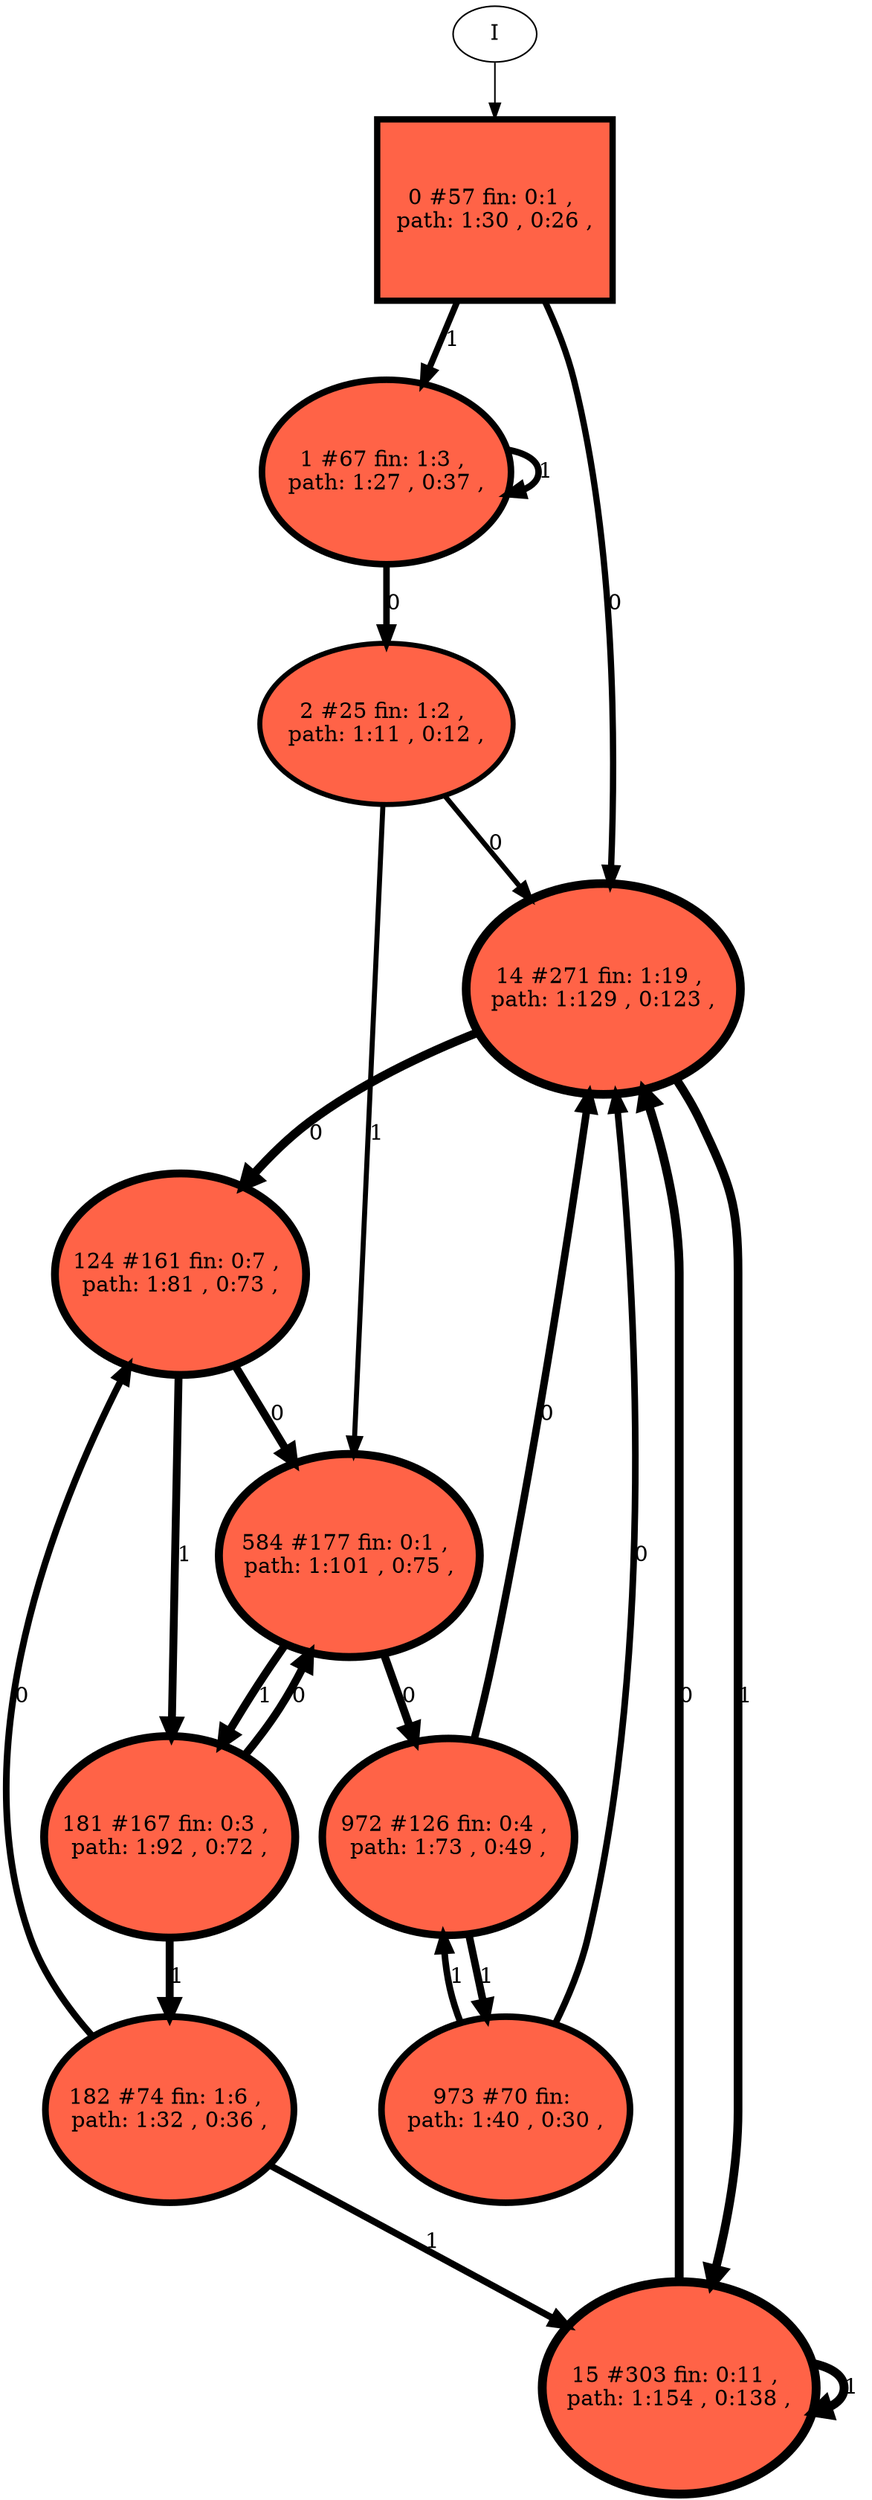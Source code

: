 // produced with flexfringe // 
digraph DFA {
	0 [label="root" shape=box];
		I -> 0;
	0 [ label="0 #57 fin: 0:1 , 
 path: 1:30 , 0:26 , " , style=filled, fillcolor="tomato", width=1.62145, height=1.62145, penwidth=4.06044];
		0 -> 1 [label="1 " , penwidth=4.06044 ];
		0 -> 14 [label="0 " , penwidth=4.06044 ];
	1 [ label="1 #67 fin: 1:3 , 
 path: 1:27 , 0:37 , " , style=filled, fillcolor="tomato", width=1.6524, height=1.6524, penwidth=4.21951];
		1 -> 1 [label="1 " , penwidth=4.21951 ];
		1 -> 2 [label="0 " , penwidth=4.21951 ];
	14 [ label="14 #271 fin: 1:19 , 
 path: 1:129 , 0:123 , " , style=filled, fillcolor="tomato", width=1.88795, height=1.88795, penwidth=5.6058];
		14 -> 15 [label="1 " , penwidth=5.6058 ];
		14 -> 124 [label="0 " , penwidth=5.6058 ];
	2 [ label="2 #25 fin: 1:2 , 
 path: 1:11 , 0:12 , " , style=filled, fillcolor="tomato", width=1.44882, height=1.44882, penwidth=3.2581];
		2 -> 584 [label="1 " , penwidth=3.2581 ];
		2 -> 14 [label="0 " , penwidth=3.2581 ];
	15 [ label="15 #303 fin: 0:11 , 
 path: 1:154 , 0:138 , " , style=filled, fillcolor="tomato", width=1.90465, height=1.90465, penwidth=5.71703];
		15 -> 15 [label="1 " , penwidth=5.71703 ];
		15 -> 14 [label="0 " , penwidth=5.71703 ];
	124 [ label="124 #161 fin: 0:7 , 
 path: 1:81 , 0:73 , " , style=filled, fillcolor="tomato", width=1.80625, height=1.80625, penwidth=5.0876];
		124 -> 181 [label="1 " , penwidth=5.0876 ];
		124 -> 584 [label="0 " , penwidth=5.0876 ];
	584 [ label="584 #177 fin: 0:1 , 
 path: 1:101 , 0:75 , " , style=filled, fillcolor="tomato", width=1.82161, height=1.82161, penwidth=5.18178];
		584 -> 181 [label="1 " , penwidth=5.18178 ];
		584 -> 972 [label="0 " , penwidth=5.18178 ];
	181 [ label="181 #167 fin: 0:3 , 
 path: 1:92 , 0:72 , " , style=filled, fillcolor="tomato", width=1.81221, height=1.81221, penwidth=5.12396];
		181 -> 182 [label="1 " , penwidth=5.12396 ];
		181 -> 584 [label="0 " , penwidth=5.12396 ];
	182 [ label="182 #74 fin: 1:6 , 
 path: 1:32 , 0:36 , " , style=filled, fillcolor="tomato", width=1.671, height=1.671, penwidth=4.31749];
		182 -> 15 [label="1 " , penwidth=4.31749 ];
		182 -> 124 [label="0 " , penwidth=4.31749 ];
	972 [ label="972 #126 fin: 0:4 , 
 path: 1:73 , 0:49 , " , style=filled, fillcolor="tomato", width=1.76545, height=1.76545, penwidth=4.84419];
		972 -> 973 [label="1 " , penwidth=4.84419 ];
		972 -> 14 [label="0 " , penwidth=4.84419 ];
	973 [ label="973 #70 fin: 
 path: 1:40 , 0:30 , " , style=filled, fillcolor="tomato", width=1.66064, height=1.66064, penwidth=4.26268];
		973 -> 972 [label="1 " , penwidth=4.26268 ];
		973 -> 14 [label="0 " , penwidth=4.26268 ];
}
